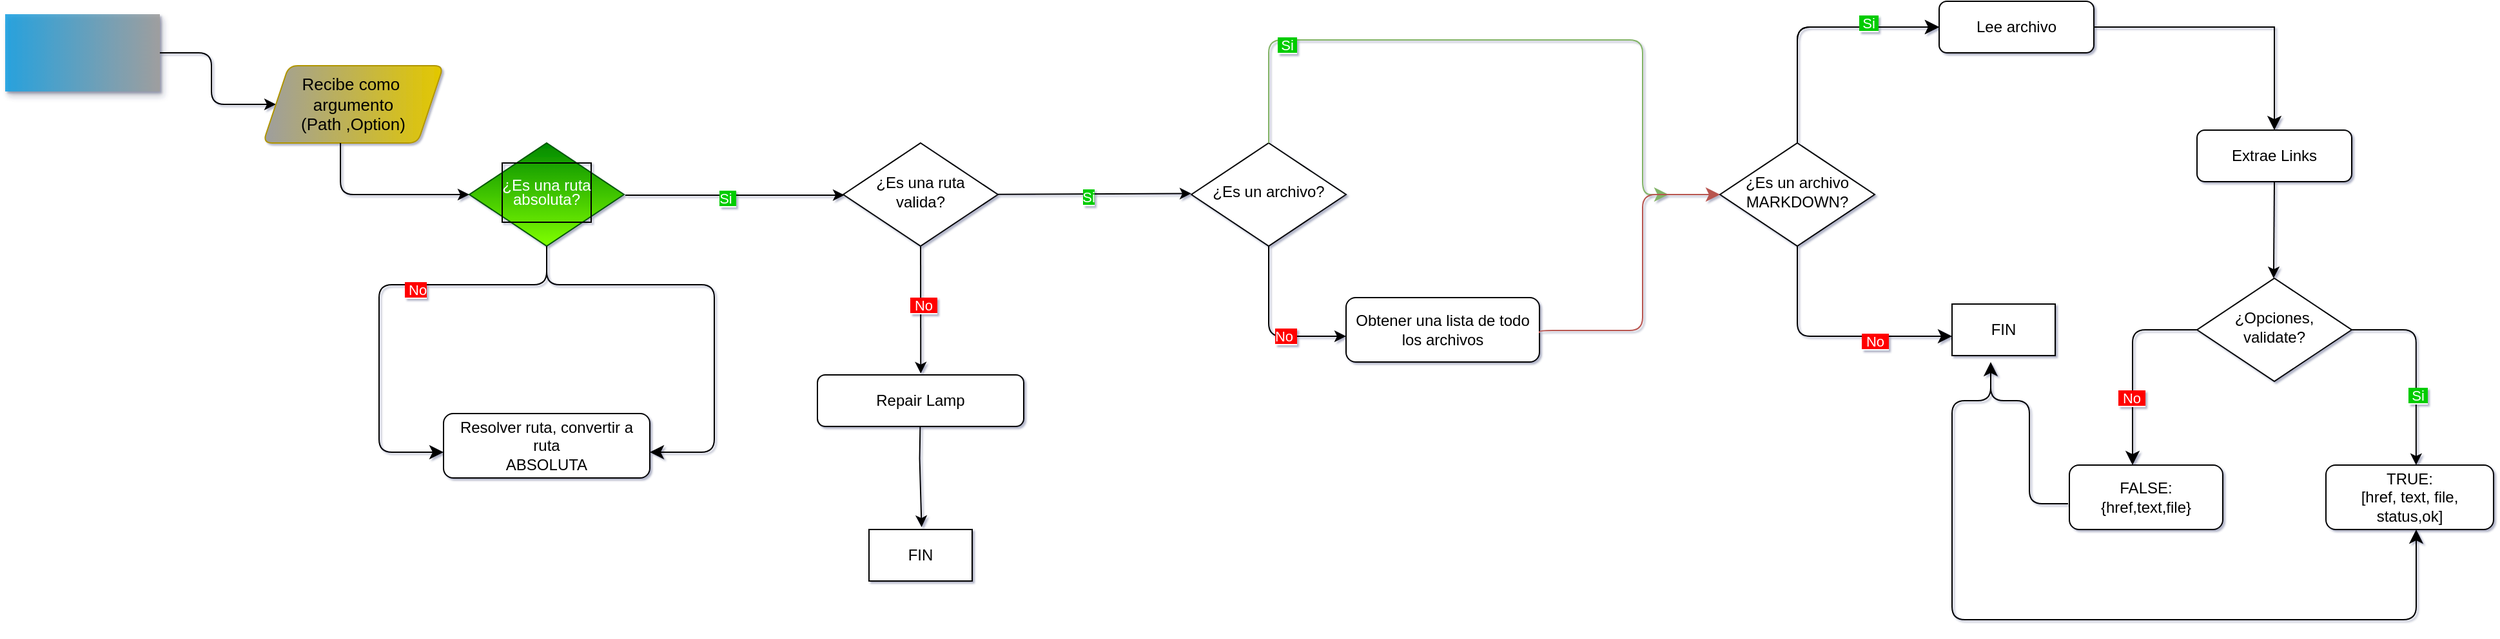 <mxfile version="21.6.9" type="github">
  <diagram id="C5RBs43oDa-KdzZeNtuy" name="Page-1">
    <mxGraphModel dx="2193" dy="530" grid="1" gridSize="20" guides="1" tooltips="1" connect="0" arrows="1" fold="1" page="0" pageScale="1" pageWidth="980" pageHeight="1390" background="none" math="0" shadow="1">
      <root>
        <mxCell id="WIyWlLk6GJQsqaUBKTNV-0" />
        <mxCell id="WIyWlLk6GJQsqaUBKTNV-1" parent="WIyWlLk6GJQsqaUBKTNV-0" />
        <mxCell id="WIyWlLk6GJQsqaUBKTNV-6" value="&lt;p style=&quot;line-height: 90%;&quot;&gt;¿Es una ruta&lt;br&gt;absoluta?&lt;/p&gt;" style="rhombus;whiteSpace=wrap;html=1;shadow=0;fontFamily=Helvetica;fontSize=12;align=center;strokeWidth=1;spacing=6;spacingTop=-4;labelBackgroundColor=none;labelBorderColor=default;fillColor=#008a00;fontColor=#ffffff;strokeColor=#005700;gradientColor=#80FF00;" parent="WIyWlLk6GJQsqaUBKTNV-1" vertex="1">
          <mxGeometry x="-580" y="160" width="120" height="80" as="geometry" />
        </mxCell>
        <mxCell id="WIyWlLk6GJQsqaUBKTNV-11" value="Resolver ruta, convertir a ruta&lt;br&gt;ABSOLUTA" style="rounded=1;whiteSpace=wrap;html=1;fontSize=12;glass=0;strokeWidth=1;shadow=0;" parent="WIyWlLk6GJQsqaUBKTNV-1" vertex="1">
          <mxGeometry x="-600" y="370" width="160" height="50" as="geometry" />
        </mxCell>
        <mxCell id="c_P0hSTcN6kzpW9nxXxJ-16" value="" style="edgeStyle=elbowEdgeStyle;elbow=horizontal;html=1;rounded=1;curved=0;sourcePerimeterSpacing=0;targetPerimeterSpacing=0;startSize=6;endSize=6;" edge="1" parent="WIyWlLk6GJQsqaUBKTNV-1">
          <mxGeometry relative="1" as="geometry">
            <mxPoint x="-820" y="90" as="sourcePoint" />
            <mxPoint x="-730" y="130" as="targetPoint" />
            <Array as="points">
              <mxPoint x="-780" y="100" />
            </Array>
          </mxGeometry>
        </mxCell>
        <mxCell id="c_P0hSTcN6kzpW9nxXxJ-18" value="&lt;font style=&quot;font-size: 13px;&quot;&gt;Recibe como&amp;nbsp;&lt;br&gt;argumento&lt;br&gt;(Path ,Option)&lt;/font&gt;" style="shape=parallelogram;perimeter=parallelogramPerimeter;whiteSpace=wrap;html=1;fixedSize=1;rounded=1;arcSize=14;fillColor=#e3c800;fontColor=#000000;strokeColor=#B09500;gradientColor=#9E9E9E;gradientDirection=west;" vertex="1" parent="WIyWlLk6GJQsqaUBKTNV-1">
          <mxGeometry x="-740" y="100" width="140" height="60" as="geometry" />
        </mxCell>
        <mxCell id="c_P0hSTcN6kzpW9nxXxJ-19" value="" style="edgeStyle=elbowEdgeStyle;elbow=vertical;html=1;rounded=1;curved=0;sourcePerimeterSpacing=0;targetPerimeterSpacing=0;startSize=6;endSize=6;exitX=0.429;exitY=1;exitDx=0;exitDy=0;exitPerimeter=0;" edge="1" parent="WIyWlLk6GJQsqaUBKTNV-1" source="c_P0hSTcN6kzpW9nxXxJ-18">
          <mxGeometry relative="1" as="geometry">
            <mxPoint x="-680" y="170" as="sourcePoint" />
            <mxPoint x="-580" y="200" as="targetPoint" />
            <Array as="points">
              <mxPoint x="-620" y="200" />
            </Array>
          </mxGeometry>
        </mxCell>
        <mxCell id="c_P0hSTcN6kzpW9nxXxJ-54" value="" style="endArrow=classic;html=1;rounded=0;" edge="1" parent="WIyWlLk6GJQsqaUBKTNV-1">
          <mxGeometry width="50" height="50" relative="1" as="geometry">
            <mxPoint x="-459" y="200.44" as="sourcePoint" />
            <mxPoint x="-289" y="200.44" as="targetPoint" />
          </mxGeometry>
        </mxCell>
        <mxCell id="c_P0hSTcN6kzpW9nxXxJ-58" value="&lt;font style=&quot;background-color: rgb(0, 204, 0);&quot; color=&quot;#ffffff&quot;&gt;Si&amp;nbsp;&lt;/font&gt;" style="edgeLabel;html=1;align=center;verticalAlign=middle;resizable=0;points=[];" vertex="1" connectable="0" parent="c_P0hSTcN6kzpW9nxXxJ-54">
          <mxGeometry x="-0.073" y="-2" relative="1" as="geometry">
            <mxPoint as="offset" />
          </mxGeometry>
        </mxCell>
        <mxCell id="c_P0hSTcN6kzpW9nxXxJ-59" value="¿Es una ruta&lt;br&gt;valida?" style="rhombus;whiteSpace=wrap;html=1;shadow=0;fontFamily=Helvetica;fontSize=12;align=center;strokeWidth=1;spacing=6;spacingTop=-4;" vertex="1" parent="WIyWlLk6GJQsqaUBKTNV-1">
          <mxGeometry x="-290" y="160" width="120" height="80" as="geometry" />
        </mxCell>
        <mxCell id="c_P0hSTcN6kzpW9nxXxJ-60" value="" style="endArrow=classic;html=1;rounded=0;" edge="1" parent="WIyWlLk6GJQsqaUBKTNV-1">
          <mxGeometry width="50" height="50" relative="1" as="geometry">
            <mxPoint x="-170" y="199.87" as="sourcePoint" />
            <mxPoint x="-20" y="199.23" as="targetPoint" />
          </mxGeometry>
        </mxCell>
        <mxCell id="c_P0hSTcN6kzpW9nxXxJ-61" value="&lt;font style=&quot;background-color: rgb(0, 204, 0);&quot; color=&quot;#ffffff&quot;&gt;Si&lt;/font&gt;" style="edgeLabel;html=1;align=center;verticalAlign=middle;resizable=0;points=[];" vertex="1" connectable="0" parent="c_P0hSTcN6kzpW9nxXxJ-60">
          <mxGeometry x="-0.073" y="-2" relative="1" as="geometry">
            <mxPoint as="offset" />
          </mxGeometry>
        </mxCell>
        <mxCell id="c_P0hSTcN6kzpW9nxXxJ-62" value="¿Es un archivo?" style="rhombus;whiteSpace=wrap;html=1;shadow=0;fontFamily=Helvetica;fontSize=12;align=center;strokeWidth=1;spacing=6;spacingTop=-4;" vertex="1" parent="WIyWlLk6GJQsqaUBKTNV-1">
          <mxGeometry x="-20" y="160" width="120" height="80" as="geometry" />
        </mxCell>
        <mxCell id="c_P0hSTcN6kzpW9nxXxJ-70" value="" style="edgeStyle=elbowEdgeStyle;elbow=vertical;html=1;rounded=1;curved=0;sourcePerimeterSpacing=0;targetPerimeterSpacing=0;startSize=6;endSize=6;" edge="1" parent="WIyWlLk6GJQsqaUBKTNV-1">
          <mxGeometry relative="1" as="geometry">
            <mxPoint x="40" y="240" as="sourcePoint" />
            <mxPoint x="100" y="310" as="targetPoint" />
            <Array as="points">
              <mxPoint x="70" y="310" />
            </Array>
          </mxGeometry>
        </mxCell>
        <mxCell id="c_P0hSTcN6kzpW9nxXxJ-73" value="&lt;span style=&quot;background-color: rgb(255, 0, 0);&quot;&gt;&lt;font color=&quot;#ffffff&quot;&gt;No&amp;nbsp;&lt;/font&gt;&lt;/span&gt;" style="edgeLabel;html=1;align=center;verticalAlign=middle;resizable=0;points=[];" vertex="1" connectable="0" parent="c_P0hSTcN6kzpW9nxXxJ-70">
          <mxGeometry x="0.278" relative="1" as="geometry">
            <mxPoint as="offset" />
          </mxGeometry>
        </mxCell>
        <mxCell id="c_P0hSTcN6kzpW9nxXxJ-74" value="Obtener una lista de todo los archivos" style="rounded=1;whiteSpace=wrap;html=1;fontSize=12;glass=0;strokeWidth=1;shadow=0;" vertex="1" parent="WIyWlLk6GJQsqaUBKTNV-1">
          <mxGeometry x="100" y="280" width="150" height="50" as="geometry" />
        </mxCell>
        <mxCell id="c_P0hSTcN6kzpW9nxXxJ-87" value="" style="edgeStyle=segmentEdgeStyle;endArrow=classic;html=1;endSize=8;startSize=8;sourcePerimeterSpacing=0;targetPerimeterSpacing=0;rounded=1;shadow=0;fillColor=#d5e8d4;strokeColor=#82b366;" edge="1" parent="WIyWlLk6GJQsqaUBKTNV-1">
          <mxGeometry width="100" relative="1" as="geometry">
            <mxPoint x="40" y="160" as="sourcePoint" />
            <mxPoint x="350" y="200" as="targetPoint" />
            <Array as="points">
              <mxPoint x="40" y="80" />
              <mxPoint x="330" y="80" />
              <mxPoint x="330" y="200" />
            </Array>
          </mxGeometry>
        </mxCell>
        <mxCell id="c_P0hSTcN6kzpW9nxXxJ-153" value="&lt;font style=&quot;background-color: rgb(0, 204, 0);&quot; color=&quot;#ffffff&quot;&gt;&amp;nbsp;Si&amp;nbsp;&lt;/font&gt;" style="edgeLabel;html=1;align=center;verticalAlign=middle;resizable=0;points=[];" vertex="1" connectable="0" parent="c_P0hSTcN6kzpW9nxXxJ-87">
          <mxGeometry x="-0.634" y="-4" relative="1" as="geometry">
            <mxPoint as="offset" />
          </mxGeometry>
        </mxCell>
        <mxCell id="c_P0hSTcN6kzpW9nxXxJ-90" value="" style="edgeStyle=segmentEdgeStyle;endArrow=classic;html=1;endSize=8;startSize=8;sourcePerimeterSpacing=0;targetPerimeterSpacing=0;rounded=1;fillColor=#f8cecc;strokeColor=#b85450;" edge="1" parent="WIyWlLk6GJQsqaUBKTNV-1">
          <mxGeometry width="100" relative="1" as="geometry">
            <mxPoint x="250" y="307.5" as="sourcePoint" />
            <mxPoint x="390" y="200" as="targetPoint" />
            <Array as="points">
              <mxPoint x="250" y="305.5" />
              <mxPoint x="330" y="305.5" />
              <mxPoint x="330" y="200.5" />
            </Array>
          </mxGeometry>
        </mxCell>
        <mxCell id="c_P0hSTcN6kzpW9nxXxJ-93" value="¿Es un archivo&lt;br&gt;MARKDOWN?" style="rhombus;whiteSpace=wrap;html=1;shadow=0;fontFamily=Helvetica;fontSize=12;align=center;strokeWidth=1;spacing=6;spacingTop=-4;" vertex="1" parent="WIyWlLk6GJQsqaUBKTNV-1">
          <mxGeometry x="390" y="160" width="120" height="80" as="geometry" />
        </mxCell>
        <mxCell id="c_P0hSTcN6kzpW9nxXxJ-94" value="" style="edgeStyle=segmentEdgeStyle;endArrow=classic;html=1;endSize=8;startSize=8;sourcePerimeterSpacing=0;targetPerimeterSpacing=0;exitX=0.5;exitY=0;exitDx=0;exitDy=0;rounded=1;" edge="1" parent="WIyWlLk6GJQsqaUBKTNV-1" source="c_P0hSTcN6kzpW9nxXxJ-93">
          <mxGeometry width="100" relative="1" as="geometry">
            <mxPoint x="420" y="70" as="sourcePoint" />
            <mxPoint x="560" y="70" as="targetPoint" />
            <Array as="points">
              <mxPoint x="450" y="70" />
            </Array>
          </mxGeometry>
        </mxCell>
        <mxCell id="c_P0hSTcN6kzpW9nxXxJ-96" value="&amp;nbsp;Si&amp;nbsp;" style="edgeLabel;html=1;align=center;verticalAlign=middle;resizable=0;points=[];" vertex="1" connectable="0" parent="c_P0hSTcN6kzpW9nxXxJ-94">
          <mxGeometry x="0.452" y="3" relative="1" as="geometry">
            <mxPoint as="offset" />
          </mxGeometry>
        </mxCell>
        <mxCell id="c_P0hSTcN6kzpW9nxXxJ-97" value="Lee archivo" style="rounded=1;whiteSpace=wrap;html=1;fontSize=12;glass=0;strokeWidth=1;shadow=0;" vertex="1" parent="WIyWlLk6GJQsqaUBKTNV-1">
          <mxGeometry x="560" y="50" width="120" height="40" as="geometry" />
        </mxCell>
        <mxCell id="c_P0hSTcN6kzpW9nxXxJ-98" value="" style="edgeStyle=segmentEdgeStyle;endArrow=classic;html=1;endSize=8;startSize=8;sourcePerimeterSpacing=0;targetPerimeterSpacing=0;exitX=0.5;exitY=0;exitDx=0;exitDy=0;rounded=1;" edge="1" parent="WIyWlLk6GJQsqaUBKTNV-1">
          <mxGeometry width="100" relative="1" as="geometry">
            <mxPoint x="450" y="160" as="sourcePoint" />
            <mxPoint x="560" y="70" as="targetPoint" />
            <Array as="points">
              <mxPoint x="450" y="70" />
            </Array>
          </mxGeometry>
        </mxCell>
        <mxCell id="c_P0hSTcN6kzpW9nxXxJ-99" value="&lt;font style=&quot;background-color: rgb(0, 204, 0);&quot; color=&quot;#ffffff&quot;&gt;&amp;nbsp;Si&amp;nbsp;&lt;/font&gt;" style="edgeLabel;html=1;align=center;verticalAlign=middle;resizable=0;points=[];" vertex="1" connectable="0" parent="c_P0hSTcN6kzpW9nxXxJ-98">
          <mxGeometry x="0.452" y="3" relative="1" as="geometry">
            <mxPoint as="offset" />
          </mxGeometry>
        </mxCell>
        <mxCell id="c_P0hSTcN6kzpW9nxXxJ-100" value="" style="edgeStyle=segmentEdgeStyle;endArrow=classic;html=1;endSize=8;startSize=8;sourcePerimeterSpacing=0;targetPerimeterSpacing=0;exitX=0.5;exitY=1;exitDx=0;exitDy=0;rounded=1;" edge="1" parent="WIyWlLk6GJQsqaUBKTNV-1" source="c_P0hSTcN6kzpW9nxXxJ-93">
          <mxGeometry width="100" relative="1" as="geometry">
            <mxPoint x="435" y="310" as="sourcePoint" />
            <mxPoint x="570" y="310" as="targetPoint" />
            <Array as="points">
              <mxPoint x="450" y="310" />
              <mxPoint x="545" y="310" />
            </Array>
          </mxGeometry>
        </mxCell>
        <mxCell id="c_P0hSTcN6kzpW9nxXxJ-102" value="&lt;span style=&quot;background-color: rgb(255, 0, 0);&quot;&gt;&lt;font color=&quot;#ffffff&quot;&gt;&amp;nbsp;No&amp;nbsp;&lt;/font&gt;&lt;/span&gt;" style="edgeLabel;html=1;align=center;verticalAlign=middle;resizable=0;points=[];" vertex="1" connectable="0" parent="c_P0hSTcN6kzpW9nxXxJ-100">
          <mxGeometry x="0.361" y="-4" relative="1" as="geometry">
            <mxPoint as="offset" />
          </mxGeometry>
        </mxCell>
        <mxCell id="c_P0hSTcN6kzpW9nxXxJ-110" value="&lt;span style=&quot;font-weight: 400;&quot;&gt;FIN&lt;/span&gt;" style="rounded=0;whiteSpace=wrap;html=1;fontStyle=1" vertex="1" parent="WIyWlLk6GJQsqaUBKTNV-1">
          <mxGeometry x="570" y="285" width="80" height="40" as="geometry" />
        </mxCell>
        <mxCell id="c_P0hSTcN6kzpW9nxXxJ-111" value="" style="shape=process;whiteSpace=wrap;html=1;backgroundOutline=1;labelBackgroundColor=default;labelBorderColor=default;fillColor=#1BA1E2;strokeColor=none;fontColor=#ffffff;fillStyle=auto;opacity=90;gradientColor=#9E9E9E;align=center;strokeWidth=2;gradientDirection=east;perimeterSpacing=0;glass=0;rounded=0;shadow=1;" vertex="1" parent="WIyWlLk6GJQsqaUBKTNV-1">
          <mxGeometry x="-940" y="60" width="120" height="60" as="geometry" />
        </mxCell>
        <mxCell id="c_P0hSTcN6kzpW9nxXxJ-112" value="" style="edgeStyle=segmentEdgeStyle;endArrow=classic;html=1;curved=0;rounded=0;endSize=8;startSize=8;sourcePerimeterSpacing=0;targetPerimeterSpacing=0;exitX=1;exitY=0.5;exitDx=0;exitDy=0;" edge="1" parent="WIyWlLk6GJQsqaUBKTNV-1" source="c_P0hSTcN6kzpW9nxXxJ-97">
          <mxGeometry width="100" relative="1" as="geometry">
            <mxPoint x="720" y="80" as="sourcePoint" />
            <mxPoint x="820" y="150" as="targetPoint" />
            <Array as="points">
              <mxPoint x="820" y="70" />
            </Array>
          </mxGeometry>
        </mxCell>
        <mxCell id="c_P0hSTcN6kzpW9nxXxJ-113" value="Extrae Links" style="rounded=1;whiteSpace=wrap;html=1;fontSize=12;glass=0;strokeWidth=1;shadow=0;" vertex="1" parent="WIyWlLk6GJQsqaUBKTNV-1">
          <mxGeometry x="760" y="150" width="120" height="40" as="geometry" />
        </mxCell>
        <mxCell id="c_P0hSTcN6kzpW9nxXxJ-114" value="" style="edgeStyle=none;orthogonalLoop=1;jettySize=auto;html=1;rounded=0;" edge="1" parent="WIyWlLk6GJQsqaUBKTNV-1">
          <mxGeometry width="100" relative="1" as="geometry">
            <mxPoint x="820" y="190" as="sourcePoint" />
            <mxPoint x="819.44" y="265" as="targetPoint" />
            <Array as="points" />
          </mxGeometry>
        </mxCell>
        <mxCell id="c_P0hSTcN6kzpW9nxXxJ-120" style="edgeStyle=orthogonalEdgeStyle;rounded=1;orthogonalLoop=1;jettySize=auto;html=1;entryX=0.538;entryY=0;entryDx=0;entryDy=0;entryPerimeter=0;" edge="1" parent="WIyWlLk6GJQsqaUBKTNV-1" source="c_P0hSTcN6kzpW9nxXxJ-115" target="c_P0hSTcN6kzpW9nxXxJ-121">
          <mxGeometry relative="1" as="geometry">
            <mxPoint x="930" y="400" as="targetPoint" />
            <Array as="points">
              <mxPoint x="930" y="305" />
            </Array>
          </mxGeometry>
        </mxCell>
        <mxCell id="c_P0hSTcN6kzpW9nxXxJ-123" value="&lt;font color=&quot;#ffffff&quot; style=&quot;background-color: rgb(0, 204, 0);&quot;&gt;&amp;nbsp;Si&amp;nbsp;&lt;/font&gt;" style="edgeLabel;html=1;align=center;verticalAlign=middle;resizable=0;points=[];" vertex="1" connectable="0" parent="c_P0hSTcN6kzpW9nxXxJ-120">
          <mxGeometry x="0.298" y="1" relative="1" as="geometry">
            <mxPoint as="offset" />
          </mxGeometry>
        </mxCell>
        <mxCell id="c_P0hSTcN6kzpW9nxXxJ-115" value="¿Opciones,&lt;br&gt;validate?" style="rhombus;whiteSpace=wrap;html=1;shadow=0;fontFamily=Helvetica;fontSize=12;align=center;strokeWidth=1;spacing=6;spacingTop=-4;" vertex="1" parent="WIyWlLk6GJQsqaUBKTNV-1">
          <mxGeometry x="760" y="265" width="120" height="80" as="geometry" />
        </mxCell>
        <mxCell id="c_P0hSTcN6kzpW9nxXxJ-118" value="" style="edgeStyle=segmentEdgeStyle;endArrow=classic;html=1;endSize=8;startSize=8;sourcePerimeterSpacing=0;targetPerimeterSpacing=0;exitX=0;exitY=0.5;exitDx=0;exitDy=0;rounded=1;" edge="1" parent="WIyWlLk6GJQsqaUBKTNV-1" source="c_P0hSTcN6kzpW9nxXxJ-115">
          <mxGeometry width="100" relative="1" as="geometry">
            <mxPoint x="740" y="307.5" as="sourcePoint" />
            <mxPoint x="710" y="410" as="targetPoint" />
            <Array as="points">
              <mxPoint x="710" y="305" />
            </Array>
          </mxGeometry>
        </mxCell>
        <mxCell id="c_P0hSTcN6kzpW9nxXxJ-167" value="&lt;span style=&quot;background-color: rgb(255, 0, 0);&quot;&gt;&lt;font color=&quot;#ffffff&quot;&gt;&amp;nbsp;No&amp;nbsp;&lt;/font&gt;&lt;/span&gt;" style="edgeLabel;html=1;align=center;verticalAlign=middle;resizable=0;points=[];" vertex="1" connectable="0" parent="c_P0hSTcN6kzpW9nxXxJ-118">
          <mxGeometry x="0.32" y="-1" relative="1" as="geometry">
            <mxPoint as="offset" />
          </mxGeometry>
        </mxCell>
        <mxCell id="c_P0hSTcN6kzpW9nxXxJ-121" value="TRUE:&lt;br&gt;[href, text, file, status,ok]" style="rounded=1;whiteSpace=wrap;html=1;fontSize=12;glass=0;strokeWidth=1;shadow=0;" vertex="1" parent="WIyWlLk6GJQsqaUBKTNV-1">
          <mxGeometry x="860" y="410" width="130" height="50" as="geometry" />
        </mxCell>
        <mxCell id="c_P0hSTcN6kzpW9nxXxJ-122" value="FALSE:&lt;br&gt;{href,text,file}" style="rounded=1;whiteSpace=wrap;html=1;fontSize=12;glass=0;strokeWidth=1;shadow=0;" vertex="1" parent="WIyWlLk6GJQsqaUBKTNV-1">
          <mxGeometry x="661" y="410" width="119" height="50" as="geometry" />
        </mxCell>
        <mxCell id="c_P0hSTcN6kzpW9nxXxJ-127" value="" style="edgeStyle=segmentEdgeStyle;endArrow=classic;html=1;endSize=8;startSize=8;sourcePerimeterSpacing=0;targetPerimeterSpacing=0;rounded=1;" edge="1" parent="WIyWlLk6GJQsqaUBKTNV-1">
          <mxGeometry width="100" relative="1" as="geometry">
            <mxPoint x="660" y="440" as="sourcePoint" />
            <mxPoint x="600" y="330" as="targetPoint" />
            <Array as="points">
              <mxPoint x="630" y="440" />
              <mxPoint x="630" y="360" />
              <mxPoint x="600" y="360" />
            </Array>
          </mxGeometry>
        </mxCell>
        <mxCell id="c_P0hSTcN6kzpW9nxXxJ-125" value="" style="edgeStyle=segmentEdgeStyle;endArrow=classic;html=1;endSize=8;startSize=8;sourcePerimeterSpacing=0;targetPerimeterSpacing=0;rounded=1;" edge="1" parent="WIyWlLk6GJQsqaUBKTNV-1">
          <mxGeometry width="100" relative="1" as="geometry">
            <mxPoint x="600" y="340" as="sourcePoint" />
            <mxPoint x="930" y="460" as="targetPoint" />
            <Array as="points">
              <mxPoint x="600" y="360" />
              <mxPoint x="570" y="360" />
              <mxPoint x="570" y="530" />
              <mxPoint x="930" y="530" />
            </Array>
          </mxGeometry>
        </mxCell>
        <mxCell id="c_P0hSTcN6kzpW9nxXxJ-139" value="" style="edgeStyle=segmentEdgeStyle;endArrow=classic;html=1;rounded=1;endSize=8;startSize=8;sourcePerimeterSpacing=0;targetPerimeterSpacing=0;labelBackgroundColor=#2cba4f;" edge="1" parent="WIyWlLk6GJQsqaUBKTNV-1">
          <mxGeometry width="100" relative="1" as="geometry">
            <mxPoint x="-520" y="240" as="sourcePoint" />
            <mxPoint x="-600" y="400" as="targetPoint" />
            <Array as="points">
              <mxPoint x="-520" y="270" />
              <mxPoint x="-650" y="270" />
              <mxPoint x="-650" y="400" />
            </Array>
          </mxGeometry>
        </mxCell>
        <mxCell id="c_P0hSTcN6kzpW9nxXxJ-150" value="&lt;font style=&quot;background-color: rgb(255, 0, 0);&quot; color=&quot;#ffffff&quot;&gt;&amp;nbsp;No&lt;/font&gt;" style="edgeLabel;html=1;align=center;verticalAlign=middle;resizable=0;points=[];fillColor=#00CC00;" vertex="1" connectable="0" parent="c_P0hSTcN6kzpW9nxXxJ-139">
          <mxGeometry x="-0.227" y="4" relative="1" as="geometry">
            <mxPoint x="-1" as="offset" />
          </mxGeometry>
        </mxCell>
        <mxCell id="c_P0hSTcN6kzpW9nxXxJ-140" value="" style="edgeStyle=segmentEdgeStyle;endArrow=classic;html=1;rounded=1;endSize=8;startSize=8;sourcePerimeterSpacing=0;targetPerimeterSpacing=0;" edge="1" parent="WIyWlLk6GJQsqaUBKTNV-1">
          <mxGeometry width="100" relative="1" as="geometry">
            <mxPoint x="-520" y="240" as="sourcePoint" />
            <mxPoint x="-440" y="400" as="targetPoint" />
            <Array as="points">
              <mxPoint x="-520" y="270" />
              <mxPoint x="-390" y="270" />
              <mxPoint x="-390" y="400" />
            </Array>
          </mxGeometry>
        </mxCell>
        <mxCell id="c_P0hSTcN6kzpW9nxXxJ-145" value="" style="edgeStyle=none;orthogonalLoop=1;jettySize=auto;html=1;rounded=0;exitX=0.479;exitY=1.006;exitDx=0;exitDy=0;exitPerimeter=0;entryX=0.501;entryY=-0.027;entryDx=0;entryDy=0;entryPerimeter=0;labelBackgroundColor=#FF0000;fontColor=#FFFFFF;" edge="1" parent="WIyWlLk6GJQsqaUBKTNV-1" target="c_P0hSTcN6kzpW9nxXxJ-146">
          <mxGeometry width="100" relative="1" as="geometry">
            <mxPoint x="-229.97" y="240.48" as="sourcePoint" />
            <mxPoint x="-230" y="320" as="targetPoint" />
            <Array as="points" />
          </mxGeometry>
        </mxCell>
        <mxCell id="c_P0hSTcN6kzpW9nxXxJ-152" value="&lt;font style=&quot;background-color: rgb(255, 0, 0);&quot; color=&quot;#ffffff&quot;&gt;&amp;nbsp;No&amp;nbsp;&lt;/font&gt;" style="edgeLabel;html=1;align=center;verticalAlign=middle;resizable=0;points=[];" vertex="1" connectable="0" parent="c_P0hSTcN6kzpW9nxXxJ-145">
          <mxGeometry x="-0.095" y="2" relative="1" as="geometry">
            <mxPoint y="1" as="offset" />
          </mxGeometry>
        </mxCell>
        <mxCell id="c_P0hSTcN6kzpW9nxXxJ-146" value="Repair Lamp" style="rounded=1;whiteSpace=wrap;html=1;fontSize=12;glass=0;strokeWidth=1;shadow=0;" vertex="1" parent="WIyWlLk6GJQsqaUBKTNV-1">
          <mxGeometry x="-310" y="340" width="160" height="40" as="geometry" />
        </mxCell>
        <mxCell id="c_P0hSTcN6kzpW9nxXxJ-147" value="" style="edgeStyle=none;orthogonalLoop=1;jettySize=auto;html=1;rounded=0;exitX=0.481;exitY=1.085;exitDx=0;exitDy=0;exitPerimeter=0;entryX=0.51;entryY=-0.047;entryDx=0;entryDy=0;entryPerimeter=0;" edge="1" parent="WIyWlLk6GJQsqaUBKTNV-1" target="c_P0hSTcN6kzpW9nxXxJ-149">
          <mxGeometry width="100" relative="1" as="geometry">
            <mxPoint x="-230.3" y="380" as="sourcePoint" />
            <mxPoint x="-230.38" y="455" as="targetPoint" />
            <Array as="points">
              <mxPoint x="-230.71" y="405" />
            </Array>
          </mxGeometry>
        </mxCell>
        <mxCell id="c_P0hSTcN6kzpW9nxXxJ-149" value="&lt;span style=&quot;font-weight: 400;&quot;&gt;FIN&lt;/span&gt;" style="rounded=0;whiteSpace=wrap;html=1;fontStyle=1" vertex="1" parent="WIyWlLk6GJQsqaUBKTNV-1">
          <mxGeometry x="-270" y="460" width="80" height="40" as="geometry" />
        </mxCell>
      </root>
    </mxGraphModel>
  </diagram>
</mxfile>
